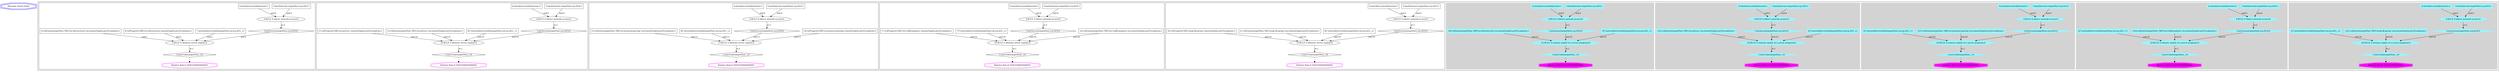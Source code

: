 // This is the result.
digraph cluster_Attack_Paths {
	compound=true
	"Attack Paths" [label="Bayesian Attack Paths" color=blue shape=tripleoctagon]
	subgraph "cluster_Series:1" {
		compound=true
		subgraph "cluster_rate:1" {
			graph [color=lightgrey style=filled]
			node [color=cadetblue1 style=filled]
			"1|1" [label="1:execCode(targetHost,_):0" shape=diamond]
			"1|5" [label="5:hacl(internet,targetHost,tcp,443):1" shape=box]
			"1|26" [label="26:RULE 4 (remote exploit of a server program):0" shape=ellipse]
			"1|6" [label="6:attackerLocated(internet):1" shape=box]
			"1|1|21" [label="1|21:vulExists(targetHost,'DKV-weak-dh-group',tor,remoteExploit,privEscalation):1" shape=box]
			"1|1|7" [label="1|7:networkServiceInfo(targetHost,tor,tcp,443,_):1" shape=box]
			"1|4" [label="4:RULE 8 (direct network access):0" shape=ellipse]
			"1|3" [label="3:netAccess(targetHost,tcp,443):0" shape=diamond]
			"1|26" -> "1|1" [label="or:1"]
			"1|3" -> "1|26" [label="and:26"]
			"1|1|7" -> "1|26" [label="and:26"]
			"1|1|21" -> "1|26" [label="and:26"]
			"1|5" -> "1|4" [label="and:4"]
			"1|6" -> "1|4" [label="and:4"]
			"1|4" -> "1|3" [label="or:3"]
			Rate1 [label="Relative Rate:0.5314410000000002" color=magenta shape=doubleoctagon]
			"1|1" -> Rate1 [arrowhead=dot style=dashed]
		}
		subgraph "cluster_rate:2" {
			graph [color=lightgrey style=filled]
			node [color=cadetblue1 style=filled]
			"2|1" [label="1:execCode(targetHost,_):0" shape=diamond]
			"2|5" [label="5:hacl(internet,targetHost,tcp,443):1" shape=box]
			"2|6" [label="6:attackerLocated(internet):1" shape=box]
			"2|1|18" [label="1|18:vulExists(targetHost,'DKV-tor-trafficanalysis',tor,remoteExploit,privEscalation):1" shape=box]
			"2|2|7" [label="2|7:networkServiceInfo(targetHost,tor,tcp,443,_):1" shape=box]
			"2|25" [label="25:RULE 4 (remote exploit of a server program):0" shape=ellipse]
			"2|4" [label="4:RULE 8 (direct network access):0" shape=ellipse]
			"2|3" [label="3:netAccess(targetHost,tcp,443):0" shape=diamond]
			"2|25" -> "2|1" [label="or:1"]
			"2|3" -> "2|25" [label="and:25"]
			"2|2|7" -> "2|25" [label="and:25"]
			"2|1|18" -> "2|25" [label="and:25"]
			"2|5" -> "2|4" [label="and:4"]
			"2|6" -> "2|4" [label="and:4"]
			"2|4" -> "2|3" [label="or:3"]
			Rate2 [label="Relative Rate:0.5314410000000002" color=magenta shape=doubleoctagon]
			"2|1" -> Rate2 [arrowhead=dot style=dashed]
		}
		subgraph "cluster_rate:3" {
			graph [color=lightgrey style=filled]
			node [color=cadetblue1 style=filled]
			"3|1" [label="1:execCode(targetHost,_):0" shape=diamond]
			"3|5" [label="5:hacl(internet,targetHost,tcp,443):1" shape=box]
			"3|6" [label="6:attackerLocated(internet):1" shape=box]
			"3|1|15" [label="1|15:vulExists(targetHost,'DKV-tor-protocol-parsing',tor,remoteExploit,privEscalation):1" shape=box]
			"3|24" [label="24:RULE 4 (remote exploit of a server program):0" shape=ellipse]
			"3|4" [label="4:RULE 8 (direct network access):0" shape=ellipse]
			"3|3" [label="3:netAccess(targetHost,tcp,443):0" shape=diamond]
			"3|3|7" [label="3|7:networkServiceInfo(targetHost,tor,tcp,443,_):1" shape=box]
			"3|24" -> "3|1" [label="or:1"]
			"3|3" -> "3|24" [label="and:24"]
			"3|3|7" -> "3|24" [label="and:24"]
			"3|1|15" -> "3|24" [label="and:24"]
			"3|5" -> "3|4" [label="and:4"]
			"3|6" -> "3|4" [label="and:4"]
			"3|4" -> "3|3" [label="or:3"]
			Rate3 [label="Relative Rate:0.5314410000000002" color=magenta shape=doubleoctagon]
			"3|1" -> Rate3 [arrowhead=dot style=dashed]
		}
		subgraph "cluster_rate:4" {
			graph [color=lightgrey style=filled]
			node [color=cadetblue1 style=filled]
			"4|1" [label="1:execCode(targetHost,_):0" shape=diamond]
			"4|5" [label="5:hacl(internet,targetHost,tcp,443):1" shape=box]
			"4|4|7" [label="4|7:networkServiceInfo(targetHost,tor,tcp,443,_):1" shape=box]
			"4|6" [label="6:attackerLocated(internet):1" shape=box]
			"4|1|12" [label="1|12:vulExists(targetHost,'DKV-tor-privesc',tor,remoteExploit,privEscalation):1" shape=box]
			"4|4" [label="4:RULE 8 (direct network access):0" shape=ellipse]
			"4|23" [label="23:RULE 4 (remote exploit of a server program):0" shape=ellipse]
			"4|3" [label="3:netAccess(targetHost,tcp,443):0" shape=diamond]
			"4|23" -> "4|1" [label="or:1"]
			"4|5" -> "4|4" [label="and:4"]
			"4|6" -> "4|4" [label="and:4"]
			"4|3" -> "4|23" [label="and:23"]
			"4|4|7" -> "4|23" [label="and:23"]
			"4|1|12" -> "4|23" [label="and:23"]
			"4|4" -> "4|3" [label="or:3"]
			Rate4 [label="Relative Rate:0.5314410000000002" color=magenta shape=doubleoctagon]
			"4|1" -> Rate4 [arrowhead=dot style=dashed]
		}
		subgraph "cluster_rate:5" {
			graph [color=lightgrey style=filled]
			node [color=cadetblue1 style=filled]
			"5|22" [label="22:RULE 4 (remote exploit of a server program):0" shape=ellipse]
			"5|1" [label="1:execCode(targetHost,_):0" shape=diamond]
			"5|5" [label="5:hacl(internet,targetHost,tcp,443):1" shape=box]
			"5|5|7" [label="5|7:networkServiceInfo(targetHost,tor,tcp,443,_):1" shape=box]
			"5|6" [label="6:attackerLocated(internet):1" shape=box]
			"5|1|9" [label="1|9:vulExists(targetHost,'DKV-tor-dirtraversal',tor,remoteExploit,privEscalation):1" shape=box]
			"5|4" [label="4:RULE 8 (direct network access):0" shape=ellipse]
			"5|3" [label="3:netAccess(targetHost,tcp,443):0" shape=diamond]
			"5|3" -> "5|22" [label="and:22"]
			"5|5|7" -> "5|22" [label="and:22"]
			"5|1|9" -> "5|22" [label="and:22"]
			"5|22" -> "5|1" [label="or:1"]
			"5|5" -> "5|4" [label="and:4"]
			"5|6" -> "5|4" [label="and:4"]
			"5|4" -> "5|3" [label="or:3"]
			Rate5 [label="Relative Rate:0.5314410000000002" color=magenta shape=doubleoctagon]
			"5|1" -> Rate5 [arrowhead=dot style=dashed]
		}
		subgraph "cluster_rate:6" {
			"6|1" [label="1:execCode(targetHost,_):0" shape=diamond]
			"6|5" [label="5:hacl(internet,targetHost,tcp,443):1" shape=box]
			"6|6" [label="6:attackerLocated(internet):1" shape=box]
			"6|6|7" [label="6|7:networkServiceInfo(targetHost,tor,tcp,443,_):1" shape=box]
			"6|21" [label="21:vulExists(targetHost,'DKV-weak-dh-group',tor,remoteExploit,privEscalation):1" shape=box]
			"6|20" [label="20:vulProperty('DKV-weak-dh-group',remoteExploit,privEscalation):1" shape=box]
			"6|4" [label="4:RULE 8 (direct network access):0" shape=ellipse]
			"6|19" [label="19:RULE 0 (Remote server exploit):0" shape=ellipse]
			"6|3" [label="3:netAccess(targetHost,tcp,443):0" shape=diamond]
			"6|19" -> "6|1" [label="or:1"]
			"6|5" -> "6|4" [label="and:4"]
			"6|6" -> "6|4" [label="and:4"]
			"6|3" -> "6|19" [label="and:19"]
			"6|6|7" -> "6|19" [label="and:19"]
			"6|20" -> "6|19" [label="and:19"]
			"6|21" -> "6|19" [label="and:19"]
			"6|4" -> "6|3" [label="or:3"]
			Rate6 [label="Relative Rate:0.26563546944000005" color=magenta shape=doubleoctagon]
			"6|1" -> Rate6 [arrowhead=dot style=dashed]
		}
		subgraph "cluster_rate:7" {
			"7|1" [label="1:execCode(targetHost,_):0" shape=diamond]
			"7|5" [label="5:hacl(internet,targetHost,tcp,443):1" shape=box]
			"7|18" [label="18:vulExists(targetHost,'DKV-tor-trafficanalysis',tor,remoteExploit,privEscalation):1" shape=box]
			"7|6" [label="6:attackerLocated(internet):1" shape=box]
			"7|7|7" [label="7|7:networkServiceInfo(targetHost,tor,tcp,443,_):1" shape=box]
			"7|17" [label="17:vulProperty('DKV-tor-trafficanalysis',remoteExploit,privEscalation):1" shape=box]
			"7|16" [label="16:RULE 0 (Remote server exploit):0" shape=ellipse]
			"7|4" [label="4:RULE 8 (direct network access):0" shape=ellipse]
			"7|3" [label="3:netAccess(targetHost,tcp,443):0" shape=diamond]
			"7|16" -> "7|1" [label="or:1"]
			"7|3" -> "7|16" [label="and:16"]
			"7|7|7" -> "7|16" [label="and:16"]
			"7|17" -> "7|16" [label="and:16"]
			"7|18" -> "7|16" [label="and:16"]
			"7|5" -> "7|4" [label="and:4"]
			"7|6" -> "7|4" [label="and:4"]
			"7|4" -> "7|3" [label="or:3"]
			Rate7 [label="Relative Rate:0.26563546944000005" color=magenta shape=doubleoctagon]
			"7|1" -> Rate7 [arrowhead=dot style=dashed]
		}
		subgraph "cluster_rate:8" {
			"8|1" [label="1:execCode(targetHost,_):0" shape=diamond]
			"8|5" [label="5:hacl(internet,targetHost,tcp,443):1" shape=box]
			"8|14" [label="14:vulProperty('DKV-tor-protocol-parsing',remoteExploit,privEscalation):1" shape=box]
			"8|6" [label="6:attackerLocated(internet):1" shape=box]
			"8|8|7" [label="8|7:networkServiceInfo(targetHost,tor,tcp,443,_):1" shape=box]
			"8|13" [label="13:RULE 0 (Remote server exploit):0" shape=ellipse]
			"8|15" [label="15:vulExists(targetHost,'DKV-tor-protocol-parsing',tor,remoteExploit,privEscalation):1" shape=box]
			"8|4" [label="4:RULE 8 (direct network access):0" shape=ellipse]
			"8|3" [label="3:netAccess(targetHost,tcp,443):0" shape=diamond]
			"8|13" -> "8|1" [label="or:1"]
			"8|3" -> "8|13" [label="and:13"]
			"8|8|7" -> "8|13" [label="and:13"]
			"8|14" -> "8|13" [label="and:13"]
			"8|15" -> "8|13" [label="and:13"]
			"8|5" -> "8|4" [label="and:4"]
			"8|6" -> "8|4" [label="and:4"]
			"8|4" -> "8|3" [label="or:3"]
			Rate8 [label="Relative Rate:0.26563546944000005" color=magenta shape=doubleoctagon]
			"8|1" -> Rate8 [arrowhead=dot style=dashed]
		}
		subgraph "cluster_rate:9" {
			"9|1" [label="1:execCode(targetHost,_):0" shape=diamond]
			"9|5" [label="5:hacl(internet,targetHost,tcp,443):1" shape=box]
			"9|6" [label="6:attackerLocated(internet):1" shape=box]
			"9|9|7" [label="9|7:networkServiceInfo(targetHost,tor,tcp,443,_):1" shape=box]
			"9|12" [label="12:vulExists(targetHost,'DKV-tor-privesc',tor,remoteExploit,privEscalation):1" shape=box]
			"9|11" [label="11:vulProperty('DKV-tor-privesc',remoteExploit,privEscalation):1" shape=box]
			"9|10" [label="10:RULE 0 (Remote server exploit):0" shape=ellipse]
			"9|4" [label="4:RULE 8 (direct network access):0" shape=ellipse]
			"9|3" [label="3:netAccess(targetHost,tcp,443):0" shape=diamond]
			"9|10" -> "9|1" [label="or:1"]
			"9|3" -> "9|10" [label="and:10"]
			"9|9|7" -> "9|10" [label="and:10"]
			"9|11" -> "9|10" [label="and:10"]
			"9|12" -> "9|10" [label="and:10"]
			"9|5" -> "9|4" [label="and:4"]
			"9|6" -> "9|4" [label="and:4"]
			"9|4" -> "9|3" [label="or:3"]
			Rate9 [label="Relative Rate:0.26563546944000005" color=magenta shape=doubleoctagon]
			"9|1" -> Rate9 [arrowhead=dot style=dashed]
		}
		subgraph "cluster_rate:10" {
			"10|1" [label="1:execCode(targetHost,_):0" shape=diamond]
			"10|5" [label="5:hacl(internet,targetHost,tcp,443):1" shape=box]
			"10|2" [label="2:RULE 0 (Remote server exploit):0" shape=ellipse]
			"10|6" [label="6:attackerLocated(internet):1" shape=box]
			"10|7" [label="7:networkServiceInfo(targetHost,tor,tcp,443,_):1" shape=box]
			"10|8" [label="8:vulProperty('DKV-tor-dirtraversal',remoteExploit,privEscalation):1" shape=box]
			"10|9" [label="9:vulExists(targetHost,'DKV-tor-dirtraversal',tor,remoteExploit,privEscalation):1" shape=box]
			"10|4" [label="4:RULE 8 (direct network access):0" shape=ellipse]
			"10|3" [label="3:netAccess(targetHost,tcp,443):0" shape=diamond]
			"10|2" -> "10|1" [label="or:1"]
			"10|3" -> "10|2" [label="and:2"]
			"10|7" -> "10|2" [label="and:2"]
			"10|8" -> "10|2" [label="and:2"]
			"10|9" -> "10|2" [label="and:2"]
			"10|5" -> "10|4" [label="and:4"]
			"10|6" -> "10|4" [label="and:4"]
			"10|4" -> "10|3" [label="or:3"]
			Rate10 [label="Relative Rate:0.26563546944000005" color=magenta shape=doubleoctagon]
			"10|1" -> Rate10 [arrowhead=dot style=dashed]
		}
	}
}

